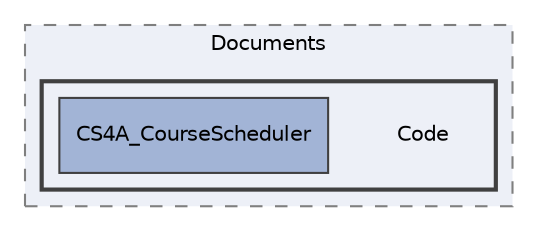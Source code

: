 digraph "U:/Documents/Code"
{
 // LATEX_PDF_SIZE
  edge [fontname="Helvetica",fontsize="10",labelfontname="Helvetica",labelfontsize="10"];
  node [fontname="Helvetica",fontsize="10",shape=record];
  compound=true
  subgraph clusterdir_3202c7b396e45c76bfca439743a16360 {
    graph [ bgcolor="#edf0f7", pencolor="grey50", style="filled,dashed,", label="Documents", fontname="Helvetica", fontsize="10", URL="dir_3202c7b396e45c76bfca439743a16360.html"]
  subgraph clusterdir_57c7fcc3ec41f7432eddcab6bf9a507a {
    graph [ bgcolor="#edf0f7", pencolor="grey25", style="filled,bold,", label="", fontname="Helvetica", fontsize="10", URL="dir_57c7fcc3ec41f7432eddcab6bf9a507a.html"]
    dir_57c7fcc3ec41f7432eddcab6bf9a507a [shape=plaintext, label="Code"];
  dir_e16ed62353e3a50d99b32adf0a1550c9 [shape=box, label="CS4A_CourseScheduler", style="filled,", fillcolor="#a2b4d6", color="grey25", URL="dir_e16ed62353e3a50d99b32adf0a1550c9.html"];
  }
  }
}
